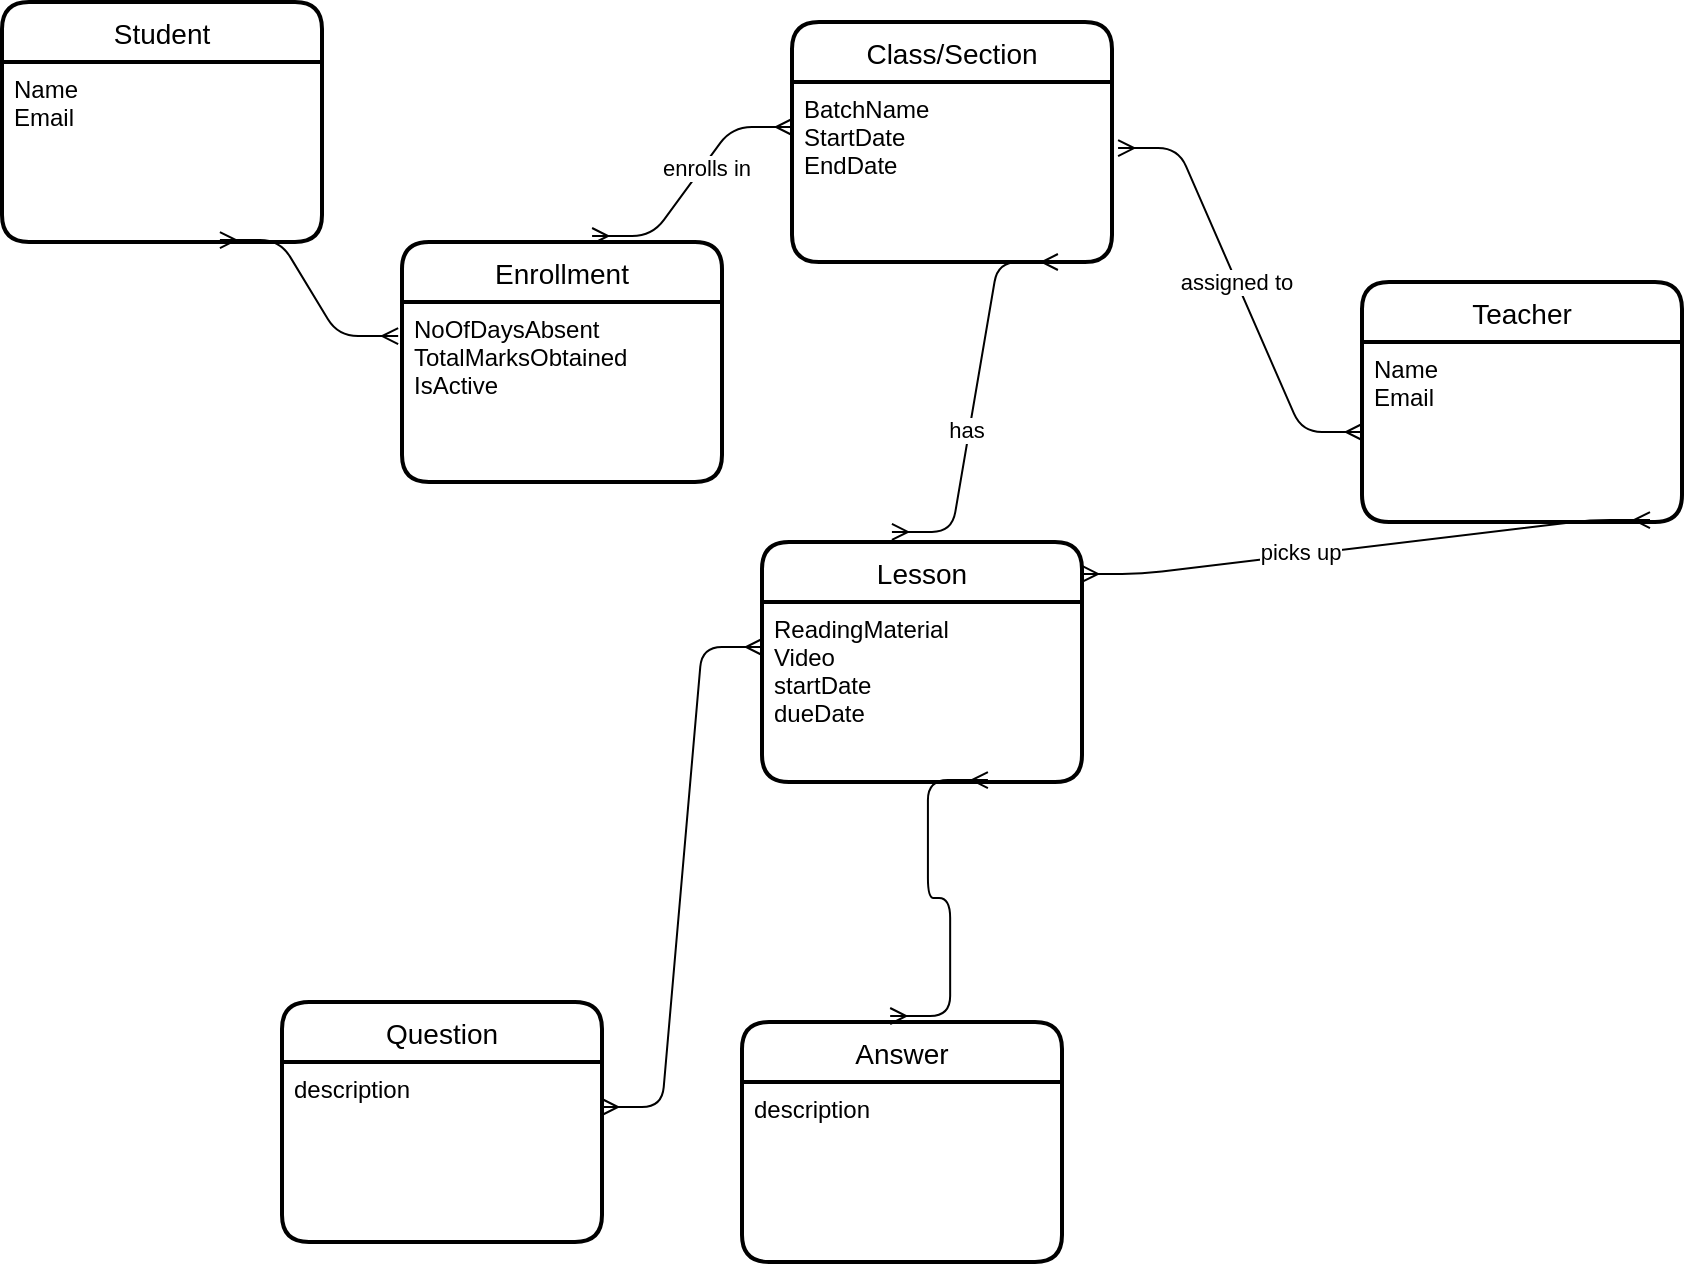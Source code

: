 <mxfile version="14.9.5" type="github">
  <diagram id="R2lEEEUBdFMjLlhIrx00" name="Page-1">
    <mxGraphModel dx="946" dy="613" grid="1" gridSize="10" guides="1" tooltips="1" connect="1" arrows="1" fold="1" page="1" pageScale="1" pageWidth="850" pageHeight="1100" math="0" shadow="0" extFonts="Permanent Marker^https://fonts.googleapis.com/css?family=Permanent+Marker">
      <root>
        <mxCell id="0" />
        <mxCell id="1" parent="0" />
        <mxCell id="jdU7JZz3qpydkBWGsLn8-1" value="Student" style="swimlane;childLayout=stackLayout;horizontal=1;startSize=30;horizontalStack=0;rounded=1;fontSize=14;fontStyle=0;strokeWidth=2;resizeParent=0;resizeLast=1;shadow=0;dashed=0;align=center;" vertex="1" parent="1">
          <mxGeometry x="30" y="60" width="160" height="120" as="geometry" />
        </mxCell>
        <mxCell id="jdU7JZz3qpydkBWGsLn8-2" value="Name&#xa;Email" style="align=left;strokeColor=none;fillColor=none;spacingLeft=4;fontSize=12;verticalAlign=top;resizable=0;rotatable=0;part=1;" vertex="1" parent="jdU7JZz3qpydkBWGsLn8-1">
          <mxGeometry y="30" width="160" height="90" as="geometry" />
        </mxCell>
        <mxCell id="jdU7JZz3qpydkBWGsLn8-3" value="Class/Section" style="swimlane;childLayout=stackLayout;horizontal=1;startSize=30;horizontalStack=0;rounded=1;fontSize=14;fontStyle=0;strokeWidth=2;resizeParent=0;resizeLast=1;shadow=0;dashed=0;align=center;" vertex="1" parent="1">
          <mxGeometry x="425" y="70" width="160" height="120" as="geometry" />
        </mxCell>
        <mxCell id="jdU7JZz3qpydkBWGsLn8-4" value="BatchName&#xa;StartDate&#xa;EndDate&#xa;" style="align=left;strokeColor=none;fillColor=none;spacingLeft=4;fontSize=12;verticalAlign=top;resizable=0;rotatable=0;part=1;" vertex="1" parent="jdU7JZz3qpydkBWGsLn8-3">
          <mxGeometry y="30" width="160" height="90" as="geometry" />
        </mxCell>
        <mxCell id="jdU7JZz3qpydkBWGsLn8-5" value="" style="edgeStyle=entityRelationEdgeStyle;fontSize=12;html=1;endArrow=ERmany;startArrow=ERmany;exitX=0.594;exitY=-0.025;exitDx=0;exitDy=0;entryX=0;entryY=0.25;entryDx=0;entryDy=0;exitPerimeter=0;" edge="1" parent="1" source="jdU7JZz3qpydkBWGsLn8-17" target="jdU7JZz3qpydkBWGsLn8-4">
          <mxGeometry width="100" height="100" relative="1" as="geometry">
            <mxPoint x="310" y="230" as="sourcePoint" />
            <mxPoint x="410" y="130" as="targetPoint" />
          </mxGeometry>
        </mxCell>
        <mxCell id="jdU7JZz3qpydkBWGsLn8-6" value="enrolls in" style="edgeLabel;html=1;align=center;verticalAlign=middle;resizable=0;points=[];" vertex="1" connectable="0" parent="jdU7JZz3qpydkBWGsLn8-5">
          <mxGeometry x="0.153" y="-1" relative="1" as="geometry">
            <mxPoint as="offset" />
          </mxGeometry>
        </mxCell>
        <mxCell id="jdU7JZz3qpydkBWGsLn8-7" value="Teacher" style="swimlane;childLayout=stackLayout;horizontal=1;startSize=30;horizontalStack=0;rounded=1;fontSize=14;fontStyle=0;strokeWidth=2;resizeParent=0;resizeLast=1;shadow=0;dashed=0;align=center;" vertex="1" parent="1">
          <mxGeometry x="710" y="200" width="160" height="120" as="geometry" />
        </mxCell>
        <mxCell id="jdU7JZz3qpydkBWGsLn8-8" value="Name&#xa;Email" style="align=left;strokeColor=none;fillColor=none;spacingLeft=4;fontSize=12;verticalAlign=top;resizable=0;rotatable=0;part=1;" vertex="1" parent="jdU7JZz3qpydkBWGsLn8-7">
          <mxGeometry y="30" width="160" height="90" as="geometry" />
        </mxCell>
        <mxCell id="jdU7JZz3qpydkBWGsLn8-9" value="" style="edgeStyle=entityRelationEdgeStyle;fontSize=12;html=1;endArrow=ERmany;startArrow=ERmany;exitX=1.019;exitY=0.367;exitDx=0;exitDy=0;exitPerimeter=0;entryX=0;entryY=0.5;entryDx=0;entryDy=0;" edge="1" parent="1" source="jdU7JZz3qpydkBWGsLn8-4" target="jdU7JZz3qpydkBWGsLn8-8">
          <mxGeometry width="100" height="100" relative="1" as="geometry">
            <mxPoint x="580" y="300" as="sourcePoint" />
            <mxPoint x="680" y="200" as="targetPoint" />
          </mxGeometry>
        </mxCell>
        <mxCell id="jdU7JZz3qpydkBWGsLn8-15" value="assigned to" style="edgeLabel;html=1;align=center;verticalAlign=middle;resizable=0;points=[];" vertex="1" connectable="0" parent="jdU7JZz3qpydkBWGsLn8-9">
          <mxGeometry x="-0.043" y="1" relative="1" as="geometry">
            <mxPoint x="-1" as="offset" />
          </mxGeometry>
        </mxCell>
        <mxCell id="jdU7JZz3qpydkBWGsLn8-10" value="Lesson" style="swimlane;childLayout=stackLayout;horizontal=1;startSize=30;horizontalStack=0;rounded=1;fontSize=14;fontStyle=0;strokeWidth=2;resizeParent=0;resizeLast=1;shadow=0;dashed=0;align=center;" vertex="1" parent="1">
          <mxGeometry x="410" y="330" width="160" height="120" as="geometry" />
        </mxCell>
        <mxCell id="jdU7JZz3qpydkBWGsLn8-11" value="ReadingMaterial&#xa;Video&#xa;startDate&#xa;dueDate" style="align=left;strokeColor=none;fillColor=none;spacingLeft=4;fontSize=12;verticalAlign=top;resizable=0;rotatable=0;part=1;" vertex="1" parent="jdU7JZz3qpydkBWGsLn8-10">
          <mxGeometry y="30" width="160" height="90" as="geometry" />
        </mxCell>
        <mxCell id="jdU7JZz3qpydkBWGsLn8-12" value="" style="edgeStyle=entityRelationEdgeStyle;fontSize=12;html=1;endArrow=ERmany;startArrow=ERmany;entryX=0.831;entryY=1;entryDx=0;entryDy=0;entryPerimeter=0;exitX=0.406;exitY=-0.042;exitDx=0;exitDy=0;exitPerimeter=0;" edge="1" parent="1" source="jdU7JZz3qpydkBWGsLn8-10" target="jdU7JZz3qpydkBWGsLn8-4">
          <mxGeometry width="100" height="100" relative="1" as="geometry">
            <mxPoint x="430" y="260" as="sourcePoint" />
            <mxPoint x="530" y="180" as="targetPoint" />
          </mxGeometry>
        </mxCell>
        <mxCell id="jdU7JZz3qpydkBWGsLn8-16" value="has" style="edgeLabel;html=1;align=center;verticalAlign=middle;resizable=0;points=[];" vertex="1" connectable="0" parent="jdU7JZz3qpydkBWGsLn8-12">
          <mxGeometry x="-0.172" y="2" relative="1" as="geometry">
            <mxPoint as="offset" />
          </mxGeometry>
        </mxCell>
        <mxCell id="jdU7JZz3qpydkBWGsLn8-17" value="Enrollment" style="swimlane;childLayout=stackLayout;horizontal=1;startSize=30;horizontalStack=0;rounded=1;fontSize=14;fontStyle=0;strokeWidth=2;resizeParent=0;resizeLast=1;shadow=0;dashed=0;align=center;" vertex="1" parent="1">
          <mxGeometry x="230" y="180" width="160" height="120" as="geometry" />
        </mxCell>
        <mxCell id="jdU7JZz3qpydkBWGsLn8-18" value="NoOfDaysAbsent&#xa;TotalMarksObtained&#xa;IsActive" style="align=left;strokeColor=none;fillColor=none;spacingLeft=4;fontSize=12;verticalAlign=top;resizable=0;rotatable=0;part=1;" vertex="1" parent="jdU7JZz3qpydkBWGsLn8-17">
          <mxGeometry y="30" width="160" height="90" as="geometry" />
        </mxCell>
        <mxCell id="jdU7JZz3qpydkBWGsLn8-21" value="" style="edgeStyle=entityRelationEdgeStyle;fontSize=12;html=1;endArrow=ERmany;startArrow=ERmany;entryX=0.681;entryY=0.989;entryDx=0;entryDy=0;entryPerimeter=0;exitX=-0.012;exitY=0.189;exitDx=0;exitDy=0;exitPerimeter=0;" edge="1" parent="1" source="jdU7JZz3qpydkBWGsLn8-18" target="jdU7JZz3qpydkBWGsLn8-2">
          <mxGeometry width="100" height="100" relative="1" as="geometry">
            <mxPoint x="210" y="270" as="sourcePoint" />
            <mxPoint x="470" y="260" as="targetPoint" />
          </mxGeometry>
        </mxCell>
        <mxCell id="jdU7JZz3qpydkBWGsLn8-25" value="Question" style="swimlane;childLayout=stackLayout;horizontal=1;startSize=30;horizontalStack=0;rounded=1;fontSize=14;fontStyle=0;strokeWidth=2;resizeParent=0;resizeLast=1;shadow=0;dashed=0;align=center;" vertex="1" parent="1">
          <mxGeometry x="170" y="560" width="160" height="120" as="geometry" />
        </mxCell>
        <mxCell id="jdU7JZz3qpydkBWGsLn8-26" value="description&#xa;" style="align=left;strokeColor=none;fillColor=none;spacingLeft=4;fontSize=12;verticalAlign=top;resizable=0;rotatable=0;part=1;" vertex="1" parent="jdU7JZz3qpydkBWGsLn8-25">
          <mxGeometry y="30" width="160" height="90" as="geometry" />
        </mxCell>
        <mxCell id="jdU7JZz3qpydkBWGsLn8-27" value="Answer" style="swimlane;childLayout=stackLayout;horizontal=1;startSize=30;horizontalStack=0;rounded=1;fontSize=14;fontStyle=0;strokeWidth=2;resizeParent=0;resizeLast=1;shadow=0;dashed=0;align=center;" vertex="1" parent="1">
          <mxGeometry x="400" y="570" width="160" height="120" as="geometry" />
        </mxCell>
        <mxCell id="jdU7JZz3qpydkBWGsLn8-33" style="edgeStyle=orthogonalEdgeStyle;rounded=0;orthogonalLoop=1;jettySize=auto;html=1;" edge="1" parent="jdU7JZz3qpydkBWGsLn8-27" source="jdU7JZz3qpydkBWGsLn8-28" target="jdU7JZz3qpydkBWGsLn8-27">
          <mxGeometry relative="1" as="geometry">
            <Array as="points">
              <mxPoint x="50" y="20" />
              <mxPoint x="50" y="20" />
            </Array>
          </mxGeometry>
        </mxCell>
        <mxCell id="jdU7JZz3qpydkBWGsLn8-28" value="description" style="align=left;strokeColor=none;fillColor=none;spacingLeft=4;fontSize=12;verticalAlign=top;resizable=0;rotatable=0;part=1;" vertex="1" parent="jdU7JZz3qpydkBWGsLn8-27">
          <mxGeometry y="30" width="160" height="90" as="geometry" />
        </mxCell>
        <mxCell id="jdU7JZz3qpydkBWGsLn8-30" value="" style="edgeStyle=entityRelationEdgeStyle;fontSize=12;html=1;endArrow=ERmany;startArrow=ERmany;exitX=1;exitY=0.25;exitDx=0;exitDy=0;entryX=0;entryY=0.25;entryDx=0;entryDy=0;" edge="1" parent="1" source="jdU7JZz3qpydkBWGsLn8-26" target="jdU7JZz3qpydkBWGsLn8-11">
          <mxGeometry width="100" height="100" relative="1" as="geometry">
            <mxPoint x="270" y="540" as="sourcePoint" />
            <mxPoint x="370" y="440" as="targetPoint" />
          </mxGeometry>
        </mxCell>
        <mxCell id="jdU7JZz3qpydkBWGsLn8-31" value="" style="edgeStyle=entityRelationEdgeStyle;fontSize=12;html=1;endArrow=ERmany;startArrow=ERmany;exitX=0.463;exitY=-0.025;exitDx=0;exitDy=0;entryX=0.706;entryY=0.989;entryDx=0;entryDy=0;entryPerimeter=0;exitPerimeter=0;" edge="1" parent="1" source="jdU7JZz3qpydkBWGsLn8-27" target="jdU7JZz3qpydkBWGsLn8-11">
          <mxGeometry width="100" height="100" relative="1" as="geometry">
            <mxPoint x="720" y="490" as="sourcePoint" />
            <mxPoint x="760" y="390" as="targetPoint" />
          </mxGeometry>
        </mxCell>
        <mxCell id="jdU7JZz3qpydkBWGsLn8-32" value="" style="edgeStyle=entityRelationEdgeStyle;fontSize=12;html=1;endArrow=ERmany;startArrow=ERmany;exitX=1;exitY=0.133;exitDx=0;exitDy=0;exitPerimeter=0;entryX=0.9;entryY=0.989;entryDx=0;entryDy=0;entryPerimeter=0;" edge="1" parent="1" source="jdU7JZz3qpydkBWGsLn8-10" target="jdU7JZz3qpydkBWGsLn8-8">
          <mxGeometry width="100" height="100" relative="1" as="geometry">
            <mxPoint x="700" y="270" as="sourcePoint" />
            <mxPoint x="800" y="170" as="targetPoint" />
          </mxGeometry>
        </mxCell>
        <mxCell id="jdU7JZz3qpydkBWGsLn8-34" value="picks up" style="edgeLabel;html=1;align=center;verticalAlign=middle;resizable=0;points=[];" vertex="1" connectable="0" parent="jdU7JZz3qpydkBWGsLn8-32">
          <mxGeometry x="-0.234" y="2" relative="1" as="geometry">
            <mxPoint as="offset" />
          </mxGeometry>
        </mxCell>
      </root>
    </mxGraphModel>
  </diagram>
</mxfile>
